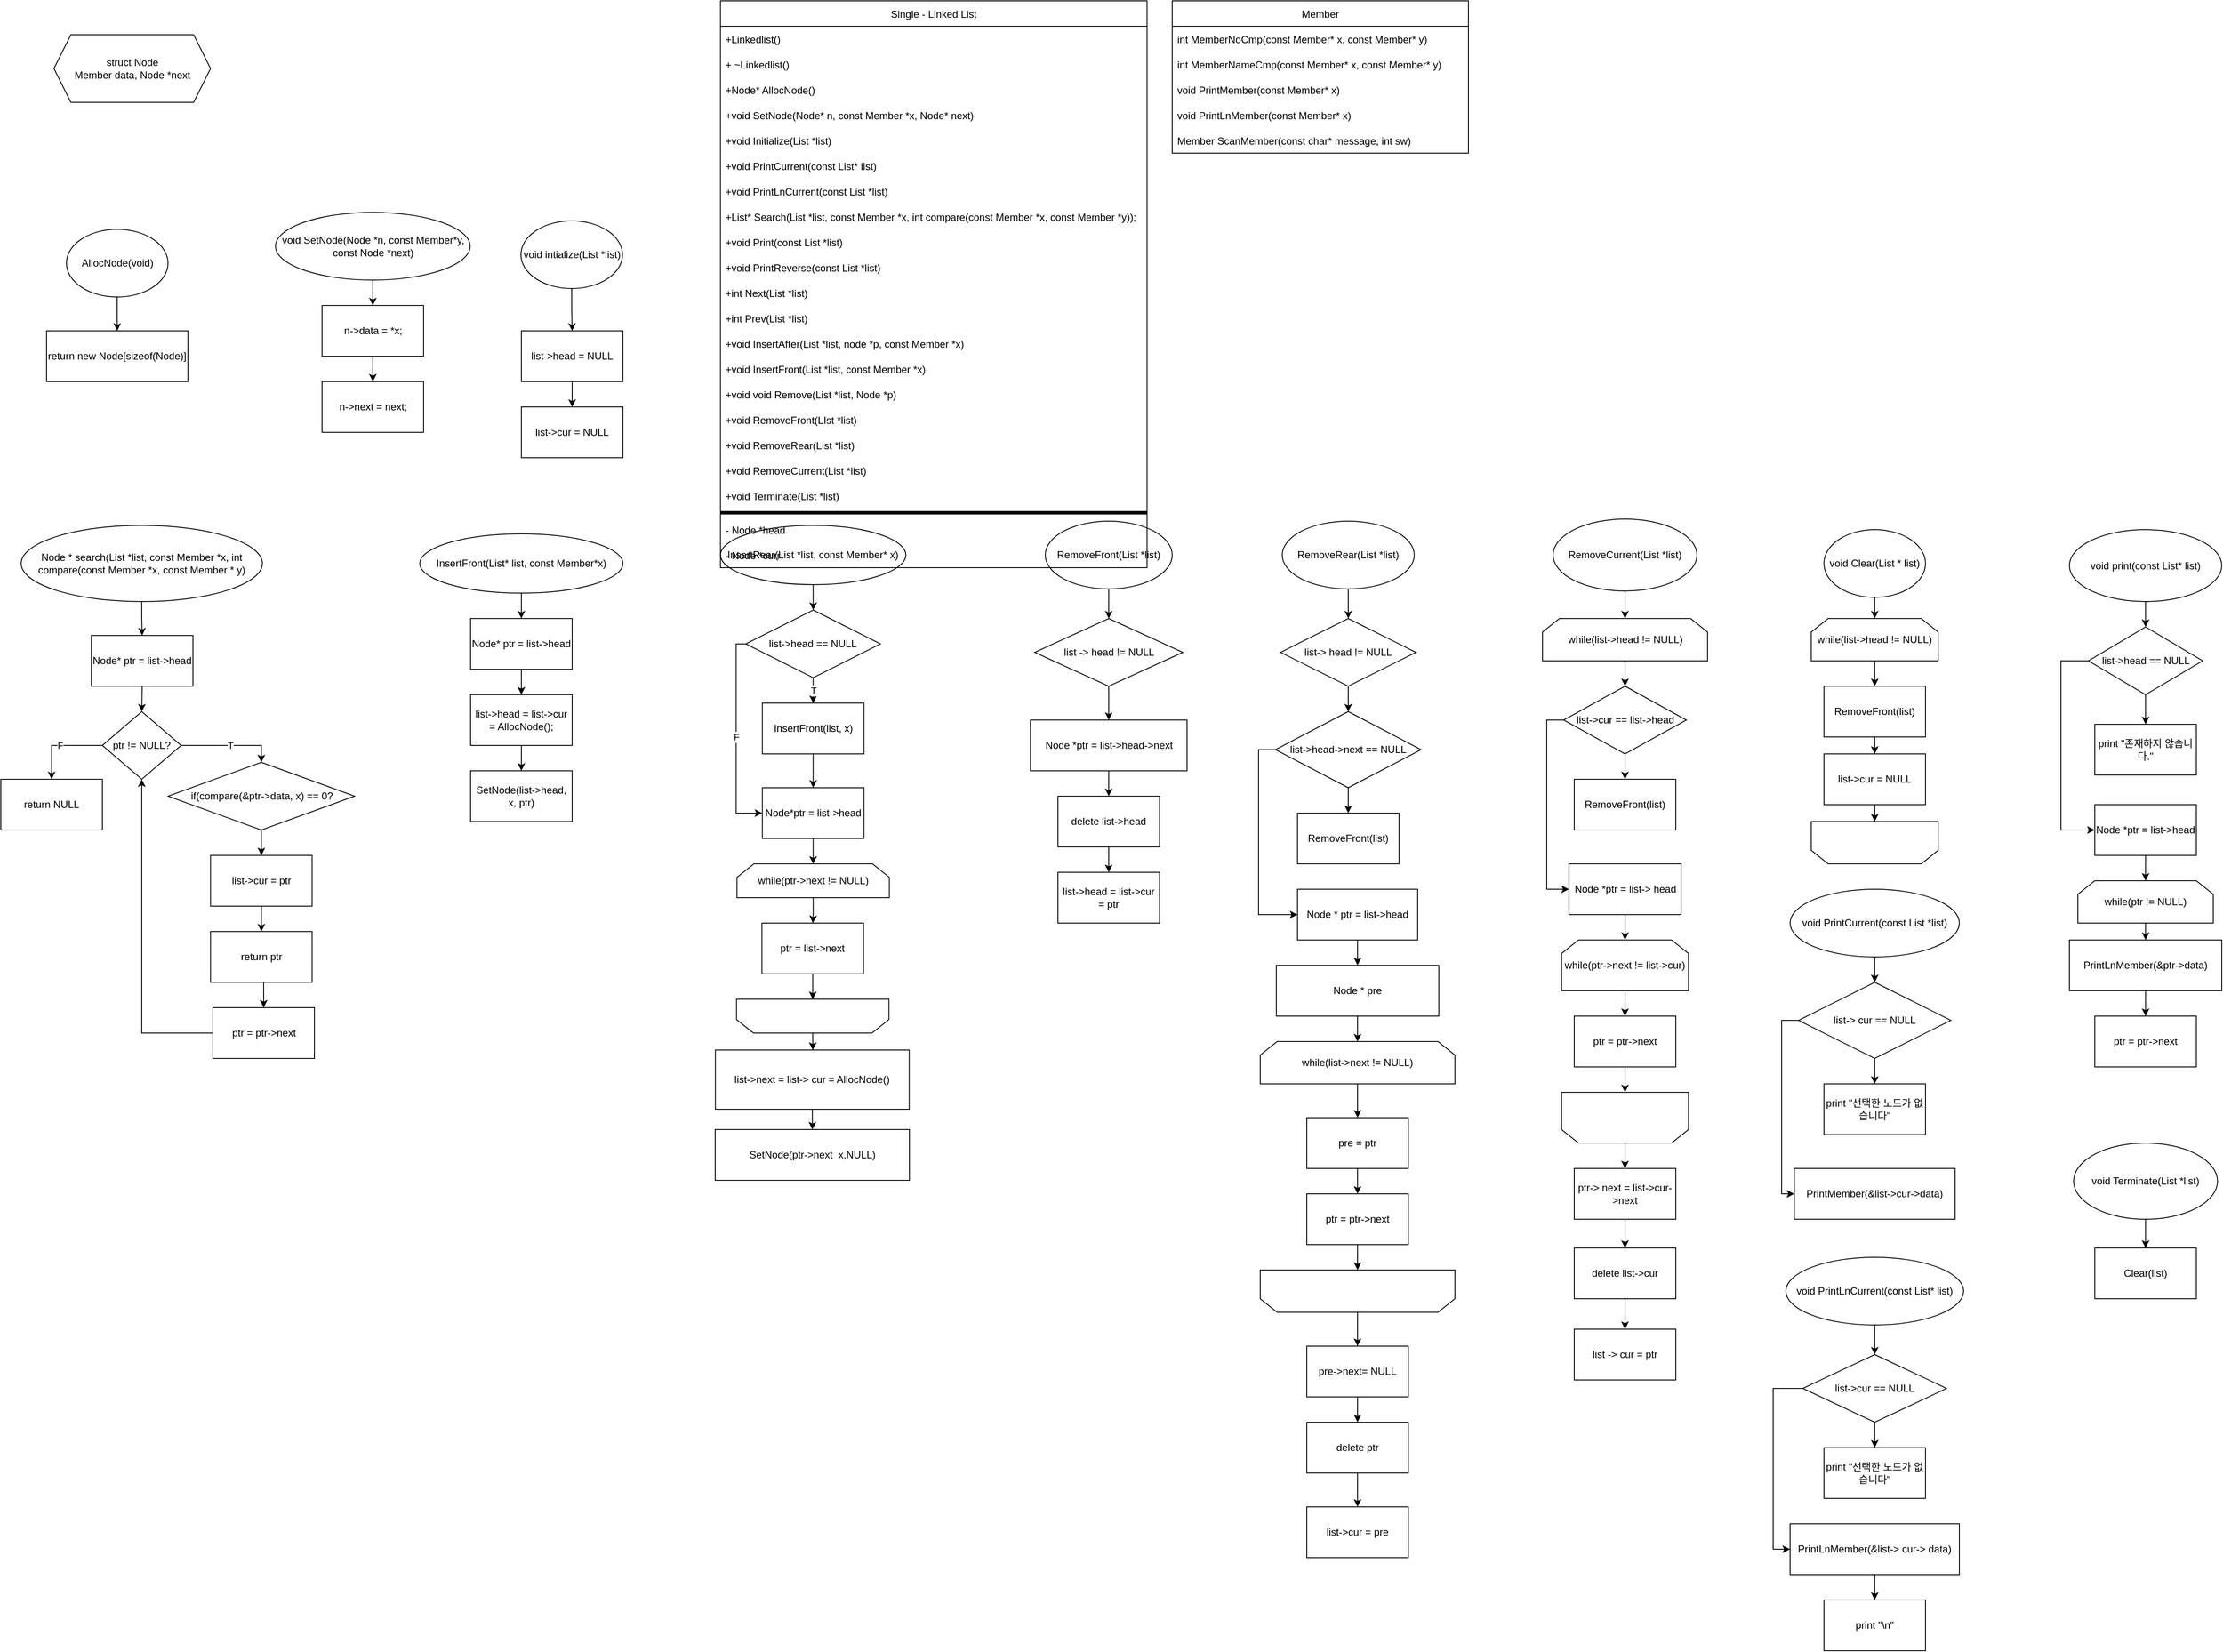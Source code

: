 <mxfile version="20.0.4" type="github">
  <diagram id="bZ1LjByeYP_x8m3-L8uM" name="Page-1">
    <mxGraphModel dx="672" dy="786" grid="1" gridSize="10" guides="1" tooltips="1" connect="1" arrows="1" fold="1" page="1" pageScale="1" pageWidth="827" pageHeight="1169" math="0" shadow="0">
      <root>
        <mxCell id="0" />
        <mxCell id="1" parent="0" />
        <mxCell id="cGqNXlatH1Jgpsp9AMWz-36" value="Member" style="swimlane;fontStyle=0;childLayout=stackLayout;horizontal=1;startSize=30;horizontalStack=0;resizeParent=1;resizeParentMax=0;resizeLast=0;collapsible=1;marginBottom=0;" parent="1" vertex="1">
          <mxGeometry x="1410" y="20" width="350" height="180" as="geometry" />
        </mxCell>
        <mxCell id="cGqNXlatH1Jgpsp9AMWz-37" value="int MemberNoCmp(const Member* x, const Member* y)" style="text;strokeColor=none;fillColor=none;align=left;verticalAlign=middle;spacingLeft=4;spacingRight=4;overflow=hidden;points=[[0,0.5],[1,0.5]];portConstraint=eastwest;rotatable=0;" parent="cGqNXlatH1Jgpsp9AMWz-36" vertex="1">
          <mxGeometry y="30" width="350" height="30" as="geometry" />
        </mxCell>
        <mxCell id="cGqNXlatH1Jgpsp9AMWz-38" value="int MemberNameCmp(const Member* x, const Member* y)" style="text;strokeColor=none;fillColor=none;align=left;verticalAlign=middle;spacingLeft=4;spacingRight=4;overflow=hidden;points=[[0,0.5],[1,0.5]];portConstraint=eastwest;rotatable=0;" parent="cGqNXlatH1Jgpsp9AMWz-36" vertex="1">
          <mxGeometry y="60" width="350" height="30" as="geometry" />
        </mxCell>
        <mxCell id="cGqNXlatH1Jgpsp9AMWz-40" value="void PrintMember(const Member* x)" style="text;strokeColor=none;fillColor=none;align=left;verticalAlign=middle;spacingLeft=4;spacingRight=4;overflow=hidden;points=[[0,0.5],[1,0.5]];portConstraint=eastwest;rotatable=0;" parent="cGqNXlatH1Jgpsp9AMWz-36" vertex="1">
          <mxGeometry y="90" width="350" height="30" as="geometry" />
        </mxCell>
        <mxCell id="cGqNXlatH1Jgpsp9AMWz-39" value="void PrintLnMember(const Member* x)" style="text;strokeColor=none;fillColor=none;align=left;verticalAlign=middle;spacingLeft=4;spacingRight=4;overflow=hidden;points=[[0,0.5],[1,0.5]];portConstraint=eastwest;rotatable=0;" parent="cGqNXlatH1Jgpsp9AMWz-36" vertex="1">
          <mxGeometry y="120" width="350" height="30" as="geometry" />
        </mxCell>
        <mxCell id="cGqNXlatH1Jgpsp9AMWz-41" value="Member ScanMember(const char* message, int sw)" style="text;strokeColor=none;fillColor=none;align=left;verticalAlign=middle;spacingLeft=4;spacingRight=4;overflow=hidden;points=[[0,0.5],[1,0.5]];portConstraint=eastwest;rotatable=0;" parent="cGqNXlatH1Jgpsp9AMWz-36" vertex="1">
          <mxGeometry y="150" width="350" height="30" as="geometry" />
        </mxCell>
        <mxCell id="cGqNXlatH1Jgpsp9AMWz-43" value="struct Node&lt;br&gt;Member data, Node *next" style="shape=hexagon;perimeter=hexagonPerimeter2;whiteSpace=wrap;html=1;fixedSize=1;" parent="1" vertex="1">
          <mxGeometry x="88.75" y="60" width="185" height="80" as="geometry" />
        </mxCell>
        <mxCell id="cGqNXlatH1Jgpsp9AMWz-47" style="edgeStyle=orthogonalEdgeStyle;rounded=0;orthogonalLoop=1;jettySize=auto;html=1;exitX=0.5;exitY=1;exitDx=0;exitDy=0;entryX=0.5;entryY=0;entryDx=0;entryDy=0;" parent="1" source="cGqNXlatH1Jgpsp9AMWz-45" target="cGqNXlatH1Jgpsp9AMWz-46" edge="1">
          <mxGeometry relative="1" as="geometry" />
        </mxCell>
        <mxCell id="cGqNXlatH1Jgpsp9AMWz-45" value="AllocNode(void)&lt;br&gt;" style="ellipse;whiteSpace=wrap;html=1;" parent="1" vertex="1">
          <mxGeometry x="103.5" y="290" width="120" height="80" as="geometry" />
        </mxCell>
        <mxCell id="cGqNXlatH1Jgpsp9AMWz-46" value="return new Node[sizeof(Node)]" style="rounded=0;whiteSpace=wrap;html=1;" parent="1" vertex="1">
          <mxGeometry x="80" y="410" width="167" height="60" as="geometry" />
        </mxCell>
        <mxCell id="cGqNXlatH1Jgpsp9AMWz-50" style="edgeStyle=orthogonalEdgeStyle;rounded=0;orthogonalLoop=1;jettySize=auto;html=1;exitX=0.5;exitY=1;exitDx=0;exitDy=0;entryX=0.5;entryY=0;entryDx=0;entryDy=0;" parent="1" source="cGqNXlatH1Jgpsp9AMWz-48" target="cGqNXlatH1Jgpsp9AMWz-49" edge="1">
          <mxGeometry relative="1" as="geometry" />
        </mxCell>
        <mxCell id="cGqNXlatH1Jgpsp9AMWz-48" value="void SetNode(Node *n, const Member*y, const Node *next)" style="ellipse;whiteSpace=wrap;html=1;" parent="1" vertex="1">
          <mxGeometry x="350.5" y="270" width="230" height="80" as="geometry" />
        </mxCell>
        <mxCell id="cGqNXlatH1Jgpsp9AMWz-52" value="" style="edgeStyle=orthogonalEdgeStyle;rounded=0;orthogonalLoop=1;jettySize=auto;html=1;" parent="1" source="cGqNXlatH1Jgpsp9AMWz-49" target="cGqNXlatH1Jgpsp9AMWz-51" edge="1">
          <mxGeometry relative="1" as="geometry" />
        </mxCell>
        <mxCell id="cGqNXlatH1Jgpsp9AMWz-49" value="n-&amp;gt;data = *x;" style="rounded=0;whiteSpace=wrap;html=1;" parent="1" vertex="1">
          <mxGeometry x="405.5" y="380" width="120" height="60" as="geometry" />
        </mxCell>
        <mxCell id="cGqNXlatH1Jgpsp9AMWz-51" value="n-&amp;gt;next = next;" style="whiteSpace=wrap;html=1;rounded=0;" parent="1" vertex="1">
          <mxGeometry x="405.5" y="470" width="120" height="60" as="geometry" />
        </mxCell>
        <mxCell id="cGqNXlatH1Jgpsp9AMWz-55" value="" style="edgeStyle=orthogonalEdgeStyle;rounded=0;orthogonalLoop=1;jettySize=auto;html=1;" parent="1" source="cGqNXlatH1Jgpsp9AMWz-53" target="cGqNXlatH1Jgpsp9AMWz-54" edge="1">
          <mxGeometry relative="1" as="geometry" />
        </mxCell>
        <mxCell id="cGqNXlatH1Jgpsp9AMWz-53" value="void intialize(List *list)" style="ellipse;whiteSpace=wrap;html=1;" parent="1" vertex="1">
          <mxGeometry x="640.5" y="280" width="120" height="80" as="geometry" />
        </mxCell>
        <mxCell id="cGqNXlatH1Jgpsp9AMWz-57" value="" style="edgeStyle=orthogonalEdgeStyle;rounded=0;orthogonalLoop=1;jettySize=auto;html=1;" parent="1" source="cGqNXlatH1Jgpsp9AMWz-54" target="cGqNXlatH1Jgpsp9AMWz-56" edge="1">
          <mxGeometry relative="1" as="geometry" />
        </mxCell>
        <mxCell id="cGqNXlatH1Jgpsp9AMWz-54" value="list-&amp;gt;head = NULL" style="whiteSpace=wrap;html=1;" parent="1" vertex="1">
          <mxGeometry x="641" y="410" width="120" height="60" as="geometry" />
        </mxCell>
        <mxCell id="cGqNXlatH1Jgpsp9AMWz-56" value="list-&amp;gt;cur = NULL" style="whiteSpace=wrap;html=1;" parent="1" vertex="1">
          <mxGeometry x="641" y="500" width="120" height="60" as="geometry" />
        </mxCell>
        <mxCell id="cGqNXlatH1Jgpsp9AMWz-60" style="edgeStyle=orthogonalEdgeStyle;rounded=0;orthogonalLoop=1;jettySize=auto;html=1;exitX=0.5;exitY=1;exitDx=0;exitDy=0;" parent="1" source="cGqNXlatH1Jgpsp9AMWz-58" target="cGqNXlatH1Jgpsp9AMWz-59" edge="1">
          <mxGeometry relative="1" as="geometry" />
        </mxCell>
        <mxCell id="cGqNXlatH1Jgpsp9AMWz-58" value="Node * search(List *list, const Member *x, int compare(const Member *x, const Member * y)" style="ellipse;whiteSpace=wrap;html=1;" parent="1" vertex="1">
          <mxGeometry x="50" y="640" width="285" height="90" as="geometry" />
        </mxCell>
        <mxCell id="cGqNXlatH1Jgpsp9AMWz-62" style="edgeStyle=orthogonalEdgeStyle;rounded=0;orthogonalLoop=1;jettySize=auto;html=1;exitX=0.5;exitY=1;exitDx=0;exitDy=0;entryX=0.5;entryY=0;entryDx=0;entryDy=0;" parent="1" source="cGqNXlatH1Jgpsp9AMWz-59" target="cGqNXlatH1Jgpsp9AMWz-63" edge="1">
          <mxGeometry relative="1" as="geometry">
            <mxPoint x="193" y="860" as="targetPoint" />
          </mxGeometry>
        </mxCell>
        <mxCell id="cGqNXlatH1Jgpsp9AMWz-59" value="Node* ptr = list-&amp;gt;head" style="rounded=0;whiteSpace=wrap;html=1;" parent="1" vertex="1">
          <mxGeometry x="133" y="770" width="120" height="60" as="geometry" />
        </mxCell>
        <mxCell id="cGqNXlatH1Jgpsp9AMWz-64" value="F" style="edgeStyle=orthogonalEdgeStyle;rounded=0;orthogonalLoop=1;jettySize=auto;html=1;exitX=0;exitY=0.5;exitDx=0;exitDy=0;entryX=0.5;entryY=0;entryDx=0;entryDy=0;" parent="1" source="cGqNXlatH1Jgpsp9AMWz-63" target="cGqNXlatH1Jgpsp9AMWz-65" edge="1">
          <mxGeometry relative="1" as="geometry">
            <mxPoint x="70" y="930" as="targetPoint" />
          </mxGeometry>
        </mxCell>
        <mxCell id="cGqNXlatH1Jgpsp9AMWz-80" value="T" style="edgeStyle=orthogonalEdgeStyle;rounded=0;orthogonalLoop=1;jettySize=auto;html=1;exitX=1;exitY=0.5;exitDx=0;exitDy=0;entryX=0.5;entryY=0;entryDx=0;entryDy=0;" parent="1" source="cGqNXlatH1Jgpsp9AMWz-63" target="cGqNXlatH1Jgpsp9AMWz-68" edge="1">
          <mxGeometry relative="1" as="geometry" />
        </mxCell>
        <mxCell id="cGqNXlatH1Jgpsp9AMWz-63" value="ptr != NULL?" style="rhombus;whiteSpace=wrap;html=1;" parent="1" vertex="1">
          <mxGeometry x="146" y="860" width="93" height="80" as="geometry" />
        </mxCell>
        <mxCell id="cGqNXlatH1Jgpsp9AMWz-65" value="return NULL" style="rounded=0;whiteSpace=wrap;html=1;" parent="1" vertex="1">
          <mxGeometry x="26" y="940" width="120" height="60" as="geometry" />
        </mxCell>
        <mxCell id="cGqNXlatH1Jgpsp9AMWz-72" value="" style="edgeStyle=orthogonalEdgeStyle;rounded=0;orthogonalLoop=1;jettySize=auto;html=1;" parent="1" source="cGqNXlatH1Jgpsp9AMWz-68" target="cGqNXlatH1Jgpsp9AMWz-71" edge="1">
          <mxGeometry relative="1" as="geometry" />
        </mxCell>
        <mxCell id="cGqNXlatH1Jgpsp9AMWz-68" value="if(compare(&amp;amp;ptr-&amp;gt;data, x) == 0?" style="rhombus;whiteSpace=wrap;html=1;" parent="1" vertex="1">
          <mxGeometry x="223.5" y="920" width="220.5" height="80" as="geometry" />
        </mxCell>
        <mxCell id="cGqNXlatH1Jgpsp9AMWz-74" value="" style="edgeStyle=orthogonalEdgeStyle;rounded=0;orthogonalLoop=1;jettySize=auto;html=1;" parent="1" source="cGqNXlatH1Jgpsp9AMWz-71" target="cGqNXlatH1Jgpsp9AMWz-73" edge="1">
          <mxGeometry relative="1" as="geometry" />
        </mxCell>
        <mxCell id="cGqNXlatH1Jgpsp9AMWz-71" value="list-&amp;gt;cur = ptr&lt;br&gt;" style="whiteSpace=wrap;html=1;" parent="1" vertex="1">
          <mxGeometry x="273.75" y="1030" width="120" height="60" as="geometry" />
        </mxCell>
        <mxCell id="cGqNXlatH1Jgpsp9AMWz-76" style="edgeStyle=orthogonalEdgeStyle;rounded=0;orthogonalLoop=1;jettySize=auto;html=1;exitX=0.5;exitY=1;exitDx=0;exitDy=0;entryX=0.5;entryY=0;entryDx=0;entryDy=0;" parent="1" source="cGqNXlatH1Jgpsp9AMWz-73" target="cGqNXlatH1Jgpsp9AMWz-75" edge="1">
          <mxGeometry relative="1" as="geometry" />
        </mxCell>
        <mxCell id="cGqNXlatH1Jgpsp9AMWz-73" value="return ptr" style="whiteSpace=wrap;html=1;" parent="1" vertex="1">
          <mxGeometry x="273.75" y="1120" width="120" height="60" as="geometry" />
        </mxCell>
        <mxCell id="cGqNXlatH1Jgpsp9AMWz-79" style="edgeStyle=orthogonalEdgeStyle;rounded=0;orthogonalLoop=1;jettySize=auto;html=1;exitX=0;exitY=0.5;exitDx=0;exitDy=0;entryX=0.5;entryY=1;entryDx=0;entryDy=0;" parent="1" source="cGqNXlatH1Jgpsp9AMWz-75" target="cGqNXlatH1Jgpsp9AMWz-63" edge="1">
          <mxGeometry relative="1" as="geometry" />
        </mxCell>
        <mxCell id="cGqNXlatH1Jgpsp9AMWz-75" value="ptr = ptr-&amp;gt;next" style="rounded=0;whiteSpace=wrap;html=1;" parent="1" vertex="1">
          <mxGeometry x="276.5" y="1210" width="120" height="60" as="geometry" />
        </mxCell>
        <mxCell id="cGqNXlatH1Jgpsp9AMWz-83" style="edgeStyle=orthogonalEdgeStyle;rounded=0;orthogonalLoop=1;jettySize=auto;html=1;exitX=0.5;exitY=1;exitDx=0;exitDy=0;entryX=0.5;entryY=0;entryDx=0;entryDy=0;" parent="1" source="cGqNXlatH1Jgpsp9AMWz-81" target="cGqNXlatH1Jgpsp9AMWz-82" edge="1">
          <mxGeometry relative="1" as="geometry" />
        </mxCell>
        <mxCell id="cGqNXlatH1Jgpsp9AMWz-81" value="InsertFront(List* list, const Member*x)" style="ellipse;whiteSpace=wrap;html=1;" parent="1" vertex="1">
          <mxGeometry x="521" y="650" width="240" height="70" as="geometry" />
        </mxCell>
        <mxCell id="cGqNXlatH1Jgpsp9AMWz-85" value="" style="edgeStyle=orthogonalEdgeStyle;rounded=0;orthogonalLoop=1;jettySize=auto;html=1;" parent="1" source="cGqNXlatH1Jgpsp9AMWz-82" target="cGqNXlatH1Jgpsp9AMWz-84" edge="1">
          <mxGeometry relative="1" as="geometry" />
        </mxCell>
        <mxCell id="cGqNXlatH1Jgpsp9AMWz-82" value="Node* ptr = list-&amp;gt;head" style="rounded=0;whiteSpace=wrap;html=1;" parent="1" vertex="1">
          <mxGeometry x="581" y="750" width="120" height="60" as="geometry" />
        </mxCell>
        <mxCell id="cGqNXlatH1Jgpsp9AMWz-87" style="edgeStyle=orthogonalEdgeStyle;rounded=0;orthogonalLoop=1;jettySize=auto;html=1;exitX=0.5;exitY=1;exitDx=0;exitDy=0;entryX=0.5;entryY=0;entryDx=0;entryDy=0;" parent="1" source="cGqNXlatH1Jgpsp9AMWz-84" target="cGqNXlatH1Jgpsp9AMWz-86" edge="1">
          <mxGeometry relative="1" as="geometry" />
        </mxCell>
        <mxCell id="cGqNXlatH1Jgpsp9AMWz-84" value="list-&amp;gt;head = list-&amp;gt;cur = AllocNode();" style="whiteSpace=wrap;html=1;rounded=0;" parent="1" vertex="1">
          <mxGeometry x="581" y="840" width="120" height="60" as="geometry" />
        </mxCell>
        <mxCell id="cGqNXlatH1Jgpsp9AMWz-86" value="SetNode(list-&amp;gt;head, x, ptr)" style="rounded=0;whiteSpace=wrap;html=1;" parent="1" vertex="1">
          <mxGeometry x="581" y="930" width="120" height="60" as="geometry" />
        </mxCell>
        <mxCell id="cGqNXlatH1Jgpsp9AMWz-90" style="edgeStyle=orthogonalEdgeStyle;rounded=0;orthogonalLoop=1;jettySize=auto;html=1;exitX=0.5;exitY=1;exitDx=0;exitDy=0;entryX=0.5;entryY=0;entryDx=0;entryDy=0;" parent="1" source="cGqNXlatH1Jgpsp9AMWz-88" target="cGqNXlatH1Jgpsp9AMWz-89" edge="1">
          <mxGeometry relative="1" as="geometry" />
        </mxCell>
        <mxCell id="cGqNXlatH1Jgpsp9AMWz-88" value="InsertRear(List *list, const Member* x)" style="ellipse;whiteSpace=wrap;html=1;" parent="1" vertex="1">
          <mxGeometry x="876.25" y="640" width="219" height="70" as="geometry" />
        </mxCell>
        <mxCell id="cGqNXlatH1Jgpsp9AMWz-92" value="T" style="edgeStyle=orthogonalEdgeStyle;rounded=0;orthogonalLoop=1;jettySize=auto;html=1;exitX=0.5;exitY=1;exitDx=0;exitDy=0;entryX=0.5;entryY=0;entryDx=0;entryDy=0;" parent="1" source="cGqNXlatH1Jgpsp9AMWz-89" target="cGqNXlatH1Jgpsp9AMWz-91" edge="1">
          <mxGeometry relative="1" as="geometry" />
        </mxCell>
        <mxCell id="cGqNXlatH1Jgpsp9AMWz-97" value="F" style="edgeStyle=orthogonalEdgeStyle;rounded=0;orthogonalLoop=1;jettySize=auto;html=1;exitX=0;exitY=0.5;exitDx=0;exitDy=0;entryX=0;entryY=0.5;entryDx=0;entryDy=0;" parent="1" source="cGqNXlatH1Jgpsp9AMWz-89" target="cGqNXlatH1Jgpsp9AMWz-99" edge="1">
          <mxGeometry relative="1" as="geometry">
            <mxPoint x="880.75" y="960" as="targetPoint" />
            <Array as="points">
              <mxPoint x="894.75" y="780" />
              <mxPoint x="894.75" y="980" />
            </Array>
          </mxGeometry>
        </mxCell>
        <mxCell id="cGqNXlatH1Jgpsp9AMWz-89" value="list-&amp;gt;head == NULL" style="rhombus;whiteSpace=wrap;html=1;" parent="1" vertex="1">
          <mxGeometry x="906.25" y="740" width="159" height="80" as="geometry" />
        </mxCell>
        <mxCell id="cGqNXlatH1Jgpsp9AMWz-98" style="edgeStyle=orthogonalEdgeStyle;rounded=0;orthogonalLoop=1;jettySize=auto;html=1;exitX=0.5;exitY=1;exitDx=0;exitDy=0;entryX=0.5;entryY=0;entryDx=0;entryDy=0;" parent="1" source="cGqNXlatH1Jgpsp9AMWz-91" target="cGqNXlatH1Jgpsp9AMWz-99" edge="1">
          <mxGeometry relative="1" as="geometry">
            <mxPoint x="985.75" y="940" as="targetPoint" />
          </mxGeometry>
        </mxCell>
        <mxCell id="cGqNXlatH1Jgpsp9AMWz-91" value="InsertFront(list, x)" style="rounded=0;whiteSpace=wrap;html=1;" parent="1" vertex="1">
          <mxGeometry x="925.75" y="850" width="120" height="60" as="geometry" />
        </mxCell>
        <mxCell id="cGqNXlatH1Jgpsp9AMWz-101" style="edgeStyle=orthogonalEdgeStyle;rounded=0;orthogonalLoop=1;jettySize=auto;html=1;exitX=0.5;exitY=1;exitDx=0;exitDy=0;entryX=0.5;entryY=0;entryDx=0;entryDy=0;" parent="1" source="cGqNXlatH1Jgpsp9AMWz-99" target="cGqNXlatH1Jgpsp9AMWz-100" edge="1">
          <mxGeometry relative="1" as="geometry" />
        </mxCell>
        <mxCell id="cGqNXlatH1Jgpsp9AMWz-99" value="Node*ptr = list-&amp;gt;head" style="rounded=0;whiteSpace=wrap;html=1;" parent="1" vertex="1">
          <mxGeometry x="925.75" y="950" width="120" height="60" as="geometry" />
        </mxCell>
        <mxCell id="cGqNXlatH1Jgpsp9AMWz-103" value="" style="edgeStyle=orthogonalEdgeStyle;rounded=0;orthogonalLoop=1;jettySize=auto;html=1;" parent="1" source="cGqNXlatH1Jgpsp9AMWz-100" target="cGqNXlatH1Jgpsp9AMWz-102" edge="1">
          <mxGeometry relative="1" as="geometry" />
        </mxCell>
        <mxCell id="cGqNXlatH1Jgpsp9AMWz-100" value="while(ptr-&amp;gt;next != NULL)" style="shape=loopLimit;whiteSpace=wrap;html=1;" parent="1" vertex="1">
          <mxGeometry x="895.75" y="1040" width="180" height="40" as="geometry" />
        </mxCell>
        <mxCell id="cGqNXlatH1Jgpsp9AMWz-106" style="edgeStyle=orthogonalEdgeStyle;rounded=0;orthogonalLoop=1;jettySize=auto;html=1;exitX=0.5;exitY=1;exitDx=0;exitDy=0;entryX=0.5;entryY=1;entryDx=0;entryDy=0;" parent="1" source="cGqNXlatH1Jgpsp9AMWz-102" target="cGqNXlatH1Jgpsp9AMWz-105" edge="1">
          <mxGeometry relative="1" as="geometry" />
        </mxCell>
        <mxCell id="cGqNXlatH1Jgpsp9AMWz-102" value="ptr = list-&amp;gt;next" style="whiteSpace=wrap;html=1;" parent="1" vertex="1">
          <mxGeometry x="925.25" y="1110" width="120" height="60" as="geometry" />
        </mxCell>
        <mxCell id="cGqNXlatH1Jgpsp9AMWz-108" value="" style="edgeStyle=orthogonalEdgeStyle;rounded=0;orthogonalLoop=1;jettySize=auto;html=1;" parent="1" source="cGqNXlatH1Jgpsp9AMWz-105" target="cGqNXlatH1Jgpsp9AMWz-107" edge="1">
          <mxGeometry relative="1" as="geometry" />
        </mxCell>
        <mxCell id="cGqNXlatH1Jgpsp9AMWz-105" value="" style="shape=loopLimit;whiteSpace=wrap;html=1;rotation=-180;" parent="1" vertex="1">
          <mxGeometry x="895.25" y="1200" width="180" height="40" as="geometry" />
        </mxCell>
        <mxCell id="cGqNXlatH1Jgpsp9AMWz-110" value="" style="edgeStyle=orthogonalEdgeStyle;rounded=0;orthogonalLoop=1;jettySize=auto;html=1;" parent="1" source="cGqNXlatH1Jgpsp9AMWz-107" target="cGqNXlatH1Jgpsp9AMWz-109" edge="1">
          <mxGeometry relative="1" as="geometry" />
        </mxCell>
        <mxCell id="cGqNXlatH1Jgpsp9AMWz-107" value="list-&amp;gt;next = list-&amp;gt; cur = AllocNode()" style="whiteSpace=wrap;html=1;" parent="1" vertex="1">
          <mxGeometry x="870.25" y="1260" width="229" height="70" as="geometry" />
        </mxCell>
        <mxCell id="cGqNXlatH1Jgpsp9AMWz-109" value="SetNode(ptr-&amp;gt;next&amp;nbsp; x,NULL)" style="whiteSpace=wrap;html=1;" parent="1" vertex="1">
          <mxGeometry x="870" y="1354" width="229.5" height="60" as="geometry" />
        </mxCell>
        <mxCell id="cGqNXlatH1Jgpsp9AMWz-113" style="edgeStyle=orthogonalEdgeStyle;rounded=0;orthogonalLoop=1;jettySize=auto;html=1;exitX=0.5;exitY=1;exitDx=0;exitDy=0;entryX=0.5;entryY=0;entryDx=0;entryDy=0;" parent="1" source="cGqNXlatH1Jgpsp9AMWz-111" target="cGqNXlatH1Jgpsp9AMWz-112" edge="1">
          <mxGeometry relative="1" as="geometry" />
        </mxCell>
        <mxCell id="cGqNXlatH1Jgpsp9AMWz-111" value="RemoveFront(List *list)" style="ellipse;whiteSpace=wrap;html=1;" parent="1" vertex="1">
          <mxGeometry x="1260" y="635" width="150" height="80" as="geometry" />
        </mxCell>
        <mxCell id="cGqNXlatH1Jgpsp9AMWz-115" style="edgeStyle=orthogonalEdgeStyle;rounded=0;orthogonalLoop=1;jettySize=auto;html=1;exitX=0.5;exitY=1;exitDx=0;exitDy=0;entryX=0.5;entryY=0;entryDx=0;entryDy=0;" parent="1" source="cGqNXlatH1Jgpsp9AMWz-112" target="cGqNXlatH1Jgpsp9AMWz-114" edge="1">
          <mxGeometry relative="1" as="geometry" />
        </mxCell>
        <mxCell id="cGqNXlatH1Jgpsp9AMWz-112" value="list -&amp;gt; head != NULL" style="rhombus;whiteSpace=wrap;html=1;" parent="1" vertex="1">
          <mxGeometry x="1247.5" y="750" width="175" height="80" as="geometry" />
        </mxCell>
        <mxCell id="cGqNXlatH1Jgpsp9AMWz-118" style="edgeStyle=orthogonalEdgeStyle;rounded=0;orthogonalLoop=1;jettySize=auto;html=1;exitX=0.5;exitY=1;exitDx=0;exitDy=0;entryX=0.5;entryY=0;entryDx=0;entryDy=0;" parent="1" source="cGqNXlatH1Jgpsp9AMWz-114" target="cGqNXlatH1Jgpsp9AMWz-117" edge="1">
          <mxGeometry relative="1" as="geometry" />
        </mxCell>
        <mxCell id="cGqNXlatH1Jgpsp9AMWz-114" value="Node *ptr = list-&amp;gt;head-&amp;gt;next" style="rounded=0;whiteSpace=wrap;html=1;" parent="1" vertex="1">
          <mxGeometry x="1242.5" y="870" width="185" height="60" as="geometry" />
        </mxCell>
        <mxCell id="cGqNXlatH1Jgpsp9AMWz-120" style="edgeStyle=orthogonalEdgeStyle;rounded=0;orthogonalLoop=1;jettySize=auto;html=1;exitX=0.5;exitY=1;exitDx=0;exitDy=0;entryX=0.5;entryY=0;entryDx=0;entryDy=0;" parent="1" source="cGqNXlatH1Jgpsp9AMWz-117" target="cGqNXlatH1Jgpsp9AMWz-119" edge="1">
          <mxGeometry relative="1" as="geometry" />
        </mxCell>
        <mxCell id="cGqNXlatH1Jgpsp9AMWz-117" value="delete list-&amp;gt;head" style="rounded=0;whiteSpace=wrap;html=1;" parent="1" vertex="1">
          <mxGeometry x="1275" y="960" width="120" height="60" as="geometry" />
        </mxCell>
        <mxCell id="cGqNXlatH1Jgpsp9AMWz-119" value="list-&amp;gt;head = list-&amp;gt;cur = ptr" style="rounded=0;whiteSpace=wrap;html=1;" parent="1" vertex="1">
          <mxGeometry x="1275" y="1050" width="120" height="60" as="geometry" />
        </mxCell>
        <mxCell id="cGqNXlatH1Jgpsp9AMWz-123" style="edgeStyle=orthogonalEdgeStyle;rounded=0;orthogonalLoop=1;jettySize=auto;html=1;exitX=0.5;exitY=1;exitDx=0;exitDy=0;entryX=0.5;entryY=0;entryDx=0;entryDy=0;" parent="1" source="cGqNXlatH1Jgpsp9AMWz-121" target="cGqNXlatH1Jgpsp9AMWz-122" edge="1">
          <mxGeometry relative="1" as="geometry" />
        </mxCell>
        <mxCell id="cGqNXlatH1Jgpsp9AMWz-121" value="RemoveRear(List *list)" style="ellipse;whiteSpace=wrap;html=1;" parent="1" vertex="1">
          <mxGeometry x="1540" y="635" width="156" height="80" as="geometry" />
        </mxCell>
        <mxCell id="cGqNXlatH1Jgpsp9AMWz-125" style="edgeStyle=orthogonalEdgeStyle;rounded=0;orthogonalLoop=1;jettySize=auto;html=1;exitX=0.5;exitY=1;exitDx=0;exitDy=0;entryX=0.5;entryY=0;entryDx=0;entryDy=0;" parent="1" source="cGqNXlatH1Jgpsp9AMWz-122" target="cGqNXlatH1Jgpsp9AMWz-124" edge="1">
          <mxGeometry relative="1" as="geometry" />
        </mxCell>
        <mxCell id="cGqNXlatH1Jgpsp9AMWz-122" value="list-&amp;gt; head != NULL" style="rhombus;whiteSpace=wrap;html=1;" parent="1" vertex="1">
          <mxGeometry x="1538" y="750" width="160" height="80" as="geometry" />
        </mxCell>
        <mxCell id="cGqNXlatH1Jgpsp9AMWz-127" style="edgeStyle=orthogonalEdgeStyle;rounded=0;orthogonalLoop=1;jettySize=auto;html=1;exitX=0.5;exitY=1;exitDx=0;exitDy=0;entryX=0.5;entryY=0;entryDx=0;entryDy=0;" parent="1" source="cGqNXlatH1Jgpsp9AMWz-124" target="cGqNXlatH1Jgpsp9AMWz-126" edge="1">
          <mxGeometry relative="1" as="geometry" />
        </mxCell>
        <mxCell id="cGqNXlatH1Jgpsp9AMWz-130" style="edgeStyle=orthogonalEdgeStyle;rounded=0;orthogonalLoop=1;jettySize=auto;html=1;exitX=0;exitY=0.5;exitDx=0;exitDy=0;entryX=0;entryY=0.5;entryDx=0;entryDy=0;" parent="1" source="cGqNXlatH1Jgpsp9AMWz-124" target="cGqNXlatH1Jgpsp9AMWz-131" edge="1">
          <mxGeometry relative="1" as="geometry">
            <mxPoint x="1510" y="1100" as="targetPoint" />
          </mxGeometry>
        </mxCell>
        <mxCell id="cGqNXlatH1Jgpsp9AMWz-124" value="list-&amp;gt;head-&amp;gt;next == NULL" style="rhombus;whiteSpace=wrap;html=1;" parent="1" vertex="1">
          <mxGeometry x="1532" y="860" width="172" height="90" as="geometry" />
        </mxCell>
        <mxCell id="cGqNXlatH1Jgpsp9AMWz-126" value="RemoveFront(list)" style="rounded=0;whiteSpace=wrap;html=1;" parent="1" vertex="1">
          <mxGeometry x="1558" y="980" width="120" height="60" as="geometry" />
        </mxCell>
        <mxCell id="cGqNXlatH1Jgpsp9AMWz-133" value="" style="edgeStyle=orthogonalEdgeStyle;rounded=0;orthogonalLoop=1;jettySize=auto;html=1;" parent="1" source="cGqNXlatH1Jgpsp9AMWz-131" target="cGqNXlatH1Jgpsp9AMWz-132" edge="1">
          <mxGeometry relative="1" as="geometry" />
        </mxCell>
        <mxCell id="cGqNXlatH1Jgpsp9AMWz-131" value="Node * ptr = list-&amp;gt;head" style="rounded=0;whiteSpace=wrap;html=1;" parent="1" vertex="1">
          <mxGeometry x="1558" y="1070" width="142" height="60" as="geometry" />
        </mxCell>
        <mxCell id="cGqNXlatH1Jgpsp9AMWz-135" style="edgeStyle=orthogonalEdgeStyle;rounded=0;orthogonalLoop=1;jettySize=auto;html=1;exitX=0.5;exitY=1;exitDx=0;exitDy=0;entryX=0.5;entryY=0;entryDx=0;entryDy=0;" parent="1" source="cGqNXlatH1Jgpsp9AMWz-132" target="cGqNXlatH1Jgpsp9AMWz-134" edge="1">
          <mxGeometry relative="1" as="geometry" />
        </mxCell>
        <mxCell id="cGqNXlatH1Jgpsp9AMWz-132" value="Node * pre" style="whiteSpace=wrap;html=1;rounded=0;" parent="1" vertex="1">
          <mxGeometry x="1533" y="1160" width="192" height="60" as="geometry" />
        </mxCell>
        <mxCell id="cGqNXlatH1Jgpsp9AMWz-137" value="" style="edgeStyle=orthogonalEdgeStyle;rounded=0;orthogonalLoop=1;jettySize=auto;html=1;" parent="1" source="cGqNXlatH1Jgpsp9AMWz-134" target="cGqNXlatH1Jgpsp9AMWz-136" edge="1">
          <mxGeometry relative="1" as="geometry" />
        </mxCell>
        <mxCell id="cGqNXlatH1Jgpsp9AMWz-134" value="while(list-&amp;gt;next != NULL)" style="shape=loopLimit;whiteSpace=wrap;html=1;" parent="1" vertex="1">
          <mxGeometry x="1514" y="1250" width="230" height="50" as="geometry" />
        </mxCell>
        <mxCell id="cGqNXlatH1Jgpsp9AMWz-139" value="" style="edgeStyle=orthogonalEdgeStyle;rounded=0;orthogonalLoop=1;jettySize=auto;html=1;" parent="1" source="cGqNXlatH1Jgpsp9AMWz-136" target="cGqNXlatH1Jgpsp9AMWz-138" edge="1">
          <mxGeometry relative="1" as="geometry" />
        </mxCell>
        <mxCell id="cGqNXlatH1Jgpsp9AMWz-136" value="pre = ptr" style="whiteSpace=wrap;html=1;" parent="1" vertex="1">
          <mxGeometry x="1569" y="1340" width="120" height="60" as="geometry" />
        </mxCell>
        <mxCell id="cGqNXlatH1Jgpsp9AMWz-142" style="edgeStyle=orthogonalEdgeStyle;rounded=0;orthogonalLoop=1;jettySize=auto;html=1;exitX=0.5;exitY=1;exitDx=0;exitDy=0;entryX=0.5;entryY=1;entryDx=0;entryDy=0;" parent="1" source="cGqNXlatH1Jgpsp9AMWz-138" target="cGqNXlatH1Jgpsp9AMWz-141" edge="1">
          <mxGeometry relative="1" as="geometry" />
        </mxCell>
        <mxCell id="cGqNXlatH1Jgpsp9AMWz-138" value="ptr = ptr-&amp;gt;next" style="whiteSpace=wrap;html=1;" parent="1" vertex="1">
          <mxGeometry x="1569" y="1430" width="120" height="60" as="geometry" />
        </mxCell>
        <mxCell id="cGqNXlatH1Jgpsp9AMWz-144" value="" style="edgeStyle=orthogonalEdgeStyle;rounded=0;orthogonalLoop=1;jettySize=auto;html=1;" parent="1" source="cGqNXlatH1Jgpsp9AMWz-141" target="cGqNXlatH1Jgpsp9AMWz-143" edge="1">
          <mxGeometry relative="1" as="geometry" />
        </mxCell>
        <mxCell id="cGqNXlatH1Jgpsp9AMWz-141" value="" style="shape=loopLimit;whiteSpace=wrap;html=1;rotation=-180;" parent="1" vertex="1">
          <mxGeometry x="1514" y="1520" width="230" height="50" as="geometry" />
        </mxCell>
        <mxCell id="cGqNXlatH1Jgpsp9AMWz-146" value="" style="edgeStyle=orthogonalEdgeStyle;rounded=0;orthogonalLoop=1;jettySize=auto;html=1;" parent="1" source="cGqNXlatH1Jgpsp9AMWz-143" target="cGqNXlatH1Jgpsp9AMWz-145" edge="1">
          <mxGeometry relative="1" as="geometry" />
        </mxCell>
        <mxCell id="cGqNXlatH1Jgpsp9AMWz-143" value="pre-&amp;gt;next= NULL" style="whiteSpace=wrap;html=1;" parent="1" vertex="1">
          <mxGeometry x="1569" y="1610" width="120" height="60" as="geometry" />
        </mxCell>
        <mxCell id="cGqNXlatH1Jgpsp9AMWz-148" value="" style="edgeStyle=orthogonalEdgeStyle;rounded=0;orthogonalLoop=1;jettySize=auto;html=1;" parent="1" source="cGqNXlatH1Jgpsp9AMWz-145" target="cGqNXlatH1Jgpsp9AMWz-147" edge="1">
          <mxGeometry relative="1" as="geometry" />
        </mxCell>
        <mxCell id="cGqNXlatH1Jgpsp9AMWz-145" value="delete ptr" style="whiteSpace=wrap;html=1;" parent="1" vertex="1">
          <mxGeometry x="1569" y="1700" width="120" height="60" as="geometry" />
        </mxCell>
        <mxCell id="cGqNXlatH1Jgpsp9AMWz-147" value="list-&amp;gt;cur = pre" style="whiteSpace=wrap;html=1;" parent="1" vertex="1">
          <mxGeometry x="1569" y="1800" width="120" height="60" as="geometry" />
        </mxCell>
        <mxCell id="cGqNXlatH1Jgpsp9AMWz-151" style="edgeStyle=orthogonalEdgeStyle;rounded=0;orthogonalLoop=1;jettySize=auto;html=1;exitX=0.5;exitY=1;exitDx=0;exitDy=0;entryX=0.5;entryY=0;entryDx=0;entryDy=0;" parent="1" source="cGqNXlatH1Jgpsp9AMWz-149" target="cGqNXlatH1Jgpsp9AMWz-150" edge="1">
          <mxGeometry relative="1" as="geometry" />
        </mxCell>
        <mxCell id="cGqNXlatH1Jgpsp9AMWz-149" value="RemoveCurrent(List *list)" style="ellipse;whiteSpace=wrap;html=1;" parent="1" vertex="1">
          <mxGeometry x="1860" y="632.5" width="170" height="85" as="geometry" />
        </mxCell>
        <mxCell id="cGqNXlatH1Jgpsp9AMWz-153" style="edgeStyle=orthogonalEdgeStyle;rounded=0;orthogonalLoop=1;jettySize=auto;html=1;exitX=0.5;exitY=1;exitDx=0;exitDy=0;entryX=0.5;entryY=0;entryDx=0;entryDy=0;" parent="1" source="cGqNXlatH1Jgpsp9AMWz-150" target="cGqNXlatH1Jgpsp9AMWz-152" edge="1">
          <mxGeometry relative="1" as="geometry" />
        </mxCell>
        <mxCell id="cGqNXlatH1Jgpsp9AMWz-150" value="while(list-&amp;gt;head != NULL)" style="shape=loopLimit;whiteSpace=wrap;html=1;" parent="1" vertex="1">
          <mxGeometry x="1847.5" y="750" width="195" height="50" as="geometry" />
        </mxCell>
        <mxCell id="cGqNXlatH1Jgpsp9AMWz-155" style="edgeStyle=orthogonalEdgeStyle;rounded=0;orthogonalLoop=1;jettySize=auto;html=1;exitX=0.5;exitY=1;exitDx=0;exitDy=0;entryX=0.5;entryY=0;entryDx=0;entryDy=0;" parent="1" source="cGqNXlatH1Jgpsp9AMWz-152" target="cGqNXlatH1Jgpsp9AMWz-154" edge="1">
          <mxGeometry relative="1" as="geometry" />
        </mxCell>
        <mxCell id="cGqNXlatH1Jgpsp9AMWz-157" style="edgeStyle=orthogonalEdgeStyle;rounded=0;orthogonalLoop=1;jettySize=auto;html=1;exitX=0;exitY=0.5;exitDx=0;exitDy=0;entryX=0;entryY=0.5;entryDx=0;entryDy=0;" parent="1" source="cGqNXlatH1Jgpsp9AMWz-152" target="cGqNXlatH1Jgpsp9AMWz-156" edge="1">
          <mxGeometry relative="1" as="geometry" />
        </mxCell>
        <mxCell id="cGqNXlatH1Jgpsp9AMWz-152" value="list-&amp;gt;cur == list-&amp;gt;head" style="rhombus;whiteSpace=wrap;html=1;" parent="1" vertex="1">
          <mxGeometry x="1872.5" y="830" width="145" height="80" as="geometry" />
        </mxCell>
        <mxCell id="cGqNXlatH1Jgpsp9AMWz-154" value="RemoveFront(list)" style="rounded=0;whiteSpace=wrap;html=1;" parent="1" vertex="1">
          <mxGeometry x="1885" y="940" width="120" height="60" as="geometry" />
        </mxCell>
        <mxCell id="cGqNXlatH1Jgpsp9AMWz-159" value="" style="edgeStyle=orthogonalEdgeStyle;rounded=0;orthogonalLoop=1;jettySize=auto;html=1;" parent="1" source="cGqNXlatH1Jgpsp9AMWz-156" edge="1">
          <mxGeometry relative="1" as="geometry">
            <mxPoint x="1945" y="1130" as="targetPoint" />
          </mxGeometry>
        </mxCell>
        <mxCell id="cGqNXlatH1Jgpsp9AMWz-156" value="Node *ptr = list-&amp;gt; head" style="rounded=0;whiteSpace=wrap;html=1;" parent="1" vertex="1">
          <mxGeometry x="1878.75" y="1040" width="132.5" height="60" as="geometry" />
        </mxCell>
        <mxCell id="cGqNXlatH1Jgpsp9AMWz-162" value="" style="edgeStyle=orthogonalEdgeStyle;rounded=0;orthogonalLoop=1;jettySize=auto;html=1;" parent="1" source="cGqNXlatH1Jgpsp9AMWz-160" target="cGqNXlatH1Jgpsp9AMWz-161" edge="1">
          <mxGeometry relative="1" as="geometry" />
        </mxCell>
        <mxCell id="cGqNXlatH1Jgpsp9AMWz-160" value="while(ptr-&amp;gt;next != list-&amp;gt;cur)" style="shape=loopLimit;whiteSpace=wrap;html=1;" parent="1" vertex="1">
          <mxGeometry x="1870" y="1130" width="150" height="60" as="geometry" />
        </mxCell>
        <mxCell id="cGqNXlatH1Jgpsp9AMWz-170" style="edgeStyle=orthogonalEdgeStyle;rounded=0;orthogonalLoop=1;jettySize=auto;html=1;exitX=0.5;exitY=1;exitDx=0;exitDy=0;entryX=0.5;entryY=1;entryDx=0;entryDy=0;" parent="1" source="cGqNXlatH1Jgpsp9AMWz-161" target="cGqNXlatH1Jgpsp9AMWz-169" edge="1">
          <mxGeometry relative="1" as="geometry" />
        </mxCell>
        <mxCell id="cGqNXlatH1Jgpsp9AMWz-161" value="ptr = ptr-&amp;gt;next" style="whiteSpace=wrap;html=1;" parent="1" vertex="1">
          <mxGeometry x="1885" y="1220" width="120" height="60" as="geometry" />
        </mxCell>
        <mxCell id="cGqNXlatH1Jgpsp9AMWz-166" style="edgeStyle=orthogonalEdgeStyle;rounded=0;orthogonalLoop=1;jettySize=auto;html=1;exitX=0.5;exitY=1;exitDx=0;exitDy=0;entryX=0.5;entryY=0;entryDx=0;entryDy=0;" parent="1" source="cGqNXlatH1Jgpsp9AMWz-163" target="cGqNXlatH1Jgpsp9AMWz-165" edge="1">
          <mxGeometry relative="1" as="geometry" />
        </mxCell>
        <mxCell id="cGqNXlatH1Jgpsp9AMWz-163" value="ptr-&amp;gt; next = list-&amp;gt;cur-&amp;gt;next" style="whiteSpace=wrap;html=1;" parent="1" vertex="1">
          <mxGeometry x="1885" y="1400" width="120" height="60" as="geometry" />
        </mxCell>
        <mxCell id="cGqNXlatH1Jgpsp9AMWz-168" value="" style="edgeStyle=orthogonalEdgeStyle;rounded=0;orthogonalLoop=1;jettySize=auto;html=1;" parent="1" source="cGqNXlatH1Jgpsp9AMWz-165" target="cGqNXlatH1Jgpsp9AMWz-167" edge="1">
          <mxGeometry relative="1" as="geometry" />
        </mxCell>
        <mxCell id="cGqNXlatH1Jgpsp9AMWz-165" value="delete list-&amp;gt;cur" style="rounded=0;whiteSpace=wrap;html=1;" parent="1" vertex="1">
          <mxGeometry x="1885" y="1494" width="120" height="60" as="geometry" />
        </mxCell>
        <mxCell id="cGqNXlatH1Jgpsp9AMWz-167" value="list -&amp;gt; cur = ptr" style="whiteSpace=wrap;html=1;rounded=0;" parent="1" vertex="1">
          <mxGeometry x="1885" y="1590" width="120" height="60" as="geometry" />
        </mxCell>
        <mxCell id="cGqNXlatH1Jgpsp9AMWz-171" style="edgeStyle=orthogonalEdgeStyle;rounded=0;orthogonalLoop=1;jettySize=auto;html=1;exitX=0.5;exitY=0;exitDx=0;exitDy=0;entryX=0.5;entryY=0;entryDx=0;entryDy=0;" parent="1" source="cGqNXlatH1Jgpsp9AMWz-169" target="cGqNXlatH1Jgpsp9AMWz-163" edge="1">
          <mxGeometry relative="1" as="geometry" />
        </mxCell>
        <mxCell id="cGqNXlatH1Jgpsp9AMWz-169" value="" style="shape=loopLimit;whiteSpace=wrap;html=1;rotation=-180;" parent="1" vertex="1">
          <mxGeometry x="1870" y="1310" width="150" height="60" as="geometry" />
        </mxCell>
        <mxCell id="cGqNXlatH1Jgpsp9AMWz-175" style="edgeStyle=orthogonalEdgeStyle;rounded=0;orthogonalLoop=1;jettySize=auto;html=1;exitX=0.5;exitY=1;exitDx=0;exitDy=0;entryX=0.5;entryY=0;entryDx=0;entryDy=0;" parent="1" source="cGqNXlatH1Jgpsp9AMWz-172" target="cGqNXlatH1Jgpsp9AMWz-174" edge="1">
          <mxGeometry relative="1" as="geometry" />
        </mxCell>
        <mxCell id="cGqNXlatH1Jgpsp9AMWz-172" value="void Clear(List * list)" style="ellipse;whiteSpace=wrap;html=1;" parent="1" vertex="1">
          <mxGeometry x="2180" y="645" width="120" height="80" as="geometry" />
        </mxCell>
        <mxCell id="cGqNXlatH1Jgpsp9AMWz-177" value="" style="edgeStyle=orthogonalEdgeStyle;rounded=0;orthogonalLoop=1;jettySize=auto;html=1;" parent="1" source="cGqNXlatH1Jgpsp9AMWz-174" target="cGqNXlatH1Jgpsp9AMWz-176" edge="1">
          <mxGeometry relative="1" as="geometry" />
        </mxCell>
        <mxCell id="cGqNXlatH1Jgpsp9AMWz-174" value="while(list-&amp;gt;head != NULL)" style="shape=loopLimit;whiteSpace=wrap;html=1;" parent="1" vertex="1">
          <mxGeometry x="2165" y="750" width="150" height="50" as="geometry" />
        </mxCell>
        <mxCell id="cGqNXlatH1Jgpsp9AMWz-179" value="" style="edgeStyle=orthogonalEdgeStyle;rounded=0;orthogonalLoop=1;jettySize=auto;html=1;" parent="1" source="cGqNXlatH1Jgpsp9AMWz-176" target="cGqNXlatH1Jgpsp9AMWz-178" edge="1">
          <mxGeometry relative="1" as="geometry" />
        </mxCell>
        <mxCell id="cGqNXlatH1Jgpsp9AMWz-176" value="RemoveFront(list)" style="whiteSpace=wrap;html=1;" parent="1" vertex="1">
          <mxGeometry x="2180" y="830" width="120" height="60" as="geometry" />
        </mxCell>
        <mxCell id="cGqNXlatH1Jgpsp9AMWz-204" style="edgeStyle=orthogonalEdgeStyle;rounded=0;orthogonalLoop=1;jettySize=auto;html=1;exitX=0.5;exitY=1;exitDx=0;exitDy=0;entryX=0.5;entryY=1;entryDx=0;entryDy=0;" parent="1" source="cGqNXlatH1Jgpsp9AMWz-178" target="cGqNXlatH1Jgpsp9AMWz-203" edge="1">
          <mxGeometry relative="1" as="geometry" />
        </mxCell>
        <mxCell id="cGqNXlatH1Jgpsp9AMWz-178" value="list-&amp;gt;cur = NULL" style="whiteSpace=wrap;html=1;" parent="1" vertex="1">
          <mxGeometry x="2180" y="910" width="120" height="60" as="geometry" />
        </mxCell>
        <mxCell id="cGqNXlatH1Jgpsp9AMWz-183" style="edgeStyle=orthogonalEdgeStyle;rounded=0;orthogonalLoop=1;jettySize=auto;html=1;exitX=0.5;exitY=1;exitDx=0;exitDy=0;entryX=0.5;entryY=0;entryDx=0;entryDy=0;" parent="1" source="cGqNXlatH1Jgpsp9AMWz-180" target="cGqNXlatH1Jgpsp9AMWz-182" edge="1">
          <mxGeometry relative="1" as="geometry" />
        </mxCell>
        <mxCell id="cGqNXlatH1Jgpsp9AMWz-180" value="void PrintCurrent(const List *list)" style="ellipse;whiteSpace=wrap;html=1;" parent="1" vertex="1">
          <mxGeometry x="2140" y="1070" width="200" height="80" as="geometry" />
        </mxCell>
        <mxCell id="cGqNXlatH1Jgpsp9AMWz-185" style="edgeStyle=orthogonalEdgeStyle;rounded=0;orthogonalLoop=1;jettySize=auto;html=1;exitX=0.5;exitY=1;exitDx=0;exitDy=0;entryX=0.5;entryY=0;entryDx=0;entryDy=0;" parent="1" source="cGqNXlatH1Jgpsp9AMWz-182" target="cGqNXlatH1Jgpsp9AMWz-184" edge="1">
          <mxGeometry relative="1" as="geometry" />
        </mxCell>
        <mxCell id="cGqNXlatH1Jgpsp9AMWz-189" style="edgeStyle=orthogonalEdgeStyle;rounded=0;orthogonalLoop=1;jettySize=auto;html=1;exitX=0;exitY=0.5;exitDx=0;exitDy=0;entryX=0;entryY=0.5;entryDx=0;entryDy=0;" parent="1" source="cGqNXlatH1Jgpsp9AMWz-182" target="cGqNXlatH1Jgpsp9AMWz-186" edge="1">
          <mxGeometry relative="1" as="geometry" />
        </mxCell>
        <mxCell id="cGqNXlatH1Jgpsp9AMWz-182" value="list-&amp;gt; cur == NULL" style="rhombus;whiteSpace=wrap;html=1;" parent="1" vertex="1">
          <mxGeometry x="2150" y="1180" width="180" height="90" as="geometry" />
        </mxCell>
        <mxCell id="cGqNXlatH1Jgpsp9AMWz-184" value="print &quot;선택한 노드가 없습니다&quot;" style="rounded=0;whiteSpace=wrap;html=1;" parent="1" vertex="1">
          <mxGeometry x="2180" y="1300" width="120" height="60" as="geometry" />
        </mxCell>
        <mxCell id="cGqNXlatH1Jgpsp9AMWz-186" value="PrintMember(&amp;amp;list-&amp;gt;cur-&amp;gt;data)" style="whiteSpace=wrap;html=1;rounded=0;" parent="1" vertex="1">
          <mxGeometry x="2145" y="1400" width="190" height="60" as="geometry" />
        </mxCell>
        <mxCell id="cGqNXlatH1Jgpsp9AMWz-192" style="edgeStyle=orthogonalEdgeStyle;rounded=0;orthogonalLoop=1;jettySize=auto;html=1;exitX=0.5;exitY=1;exitDx=0;exitDy=0;entryX=0.5;entryY=0;entryDx=0;entryDy=0;" parent="1" source="cGqNXlatH1Jgpsp9AMWz-190" target="cGqNXlatH1Jgpsp9AMWz-191" edge="1">
          <mxGeometry relative="1" as="geometry" />
        </mxCell>
        <mxCell id="cGqNXlatH1Jgpsp9AMWz-190" value="void PrintLnCurrent(const List* list)" style="ellipse;whiteSpace=wrap;html=1;" parent="1" vertex="1">
          <mxGeometry x="2135" y="1505" width="210" height="80" as="geometry" />
        </mxCell>
        <mxCell id="cGqNXlatH1Jgpsp9AMWz-194" value="" style="edgeStyle=orthogonalEdgeStyle;rounded=0;orthogonalLoop=1;jettySize=auto;html=1;" parent="1" source="cGqNXlatH1Jgpsp9AMWz-191" target="cGqNXlatH1Jgpsp9AMWz-193" edge="1">
          <mxGeometry relative="1" as="geometry" />
        </mxCell>
        <mxCell id="cGqNXlatH1Jgpsp9AMWz-196" style="edgeStyle=orthogonalEdgeStyle;rounded=0;orthogonalLoop=1;jettySize=auto;html=1;exitX=0;exitY=0.5;exitDx=0;exitDy=0;entryX=0;entryY=0.5;entryDx=0;entryDy=0;" parent="1" source="cGqNXlatH1Jgpsp9AMWz-191" target="cGqNXlatH1Jgpsp9AMWz-195" edge="1">
          <mxGeometry relative="1" as="geometry">
            <Array as="points">
              <mxPoint x="2120" y="1660" />
              <mxPoint x="2120" y="1850" />
            </Array>
          </mxGeometry>
        </mxCell>
        <mxCell id="cGqNXlatH1Jgpsp9AMWz-191" value="list-&amp;gt;cur == NULL" style="rhombus;whiteSpace=wrap;html=1;" parent="1" vertex="1">
          <mxGeometry x="2155" y="1620" width="170" height="80" as="geometry" />
        </mxCell>
        <mxCell id="cGqNXlatH1Jgpsp9AMWz-193" value="print &quot;선택한 노드가 없습니다&quot;" style="whiteSpace=wrap;html=1;" parent="1" vertex="1">
          <mxGeometry x="2180" y="1730" width="120" height="60" as="geometry" />
        </mxCell>
        <mxCell id="cGqNXlatH1Jgpsp9AMWz-198" value="" style="edgeStyle=orthogonalEdgeStyle;rounded=0;orthogonalLoop=1;jettySize=auto;html=1;" parent="1" source="cGqNXlatH1Jgpsp9AMWz-195" target="cGqNXlatH1Jgpsp9AMWz-197" edge="1">
          <mxGeometry relative="1" as="geometry" />
        </mxCell>
        <mxCell id="cGqNXlatH1Jgpsp9AMWz-195" value="PrintLnMember(&amp;amp;list-&amp;gt; cur-&amp;gt; data)" style="rounded=0;whiteSpace=wrap;html=1;" parent="1" vertex="1">
          <mxGeometry x="2140" y="1820" width="200" height="60" as="geometry" />
        </mxCell>
        <mxCell id="cGqNXlatH1Jgpsp9AMWz-197" value="print &quot;\n&quot;" style="whiteSpace=wrap;html=1;rounded=0;" parent="1" vertex="1">
          <mxGeometry x="2180" y="1910" width="120" height="60" as="geometry" />
        </mxCell>
        <mxCell id="cGqNXlatH1Jgpsp9AMWz-201" value="" style="edgeStyle=orthogonalEdgeStyle;rounded=0;orthogonalLoop=1;jettySize=auto;html=1;entryX=0.5;entryY=0;entryDx=0;entryDy=0;" parent="1" source="cGqNXlatH1Jgpsp9AMWz-199" target="cGqNXlatH1Jgpsp9AMWz-202" edge="1">
          <mxGeometry relative="1" as="geometry">
            <mxPoint x="2560" y="770" as="targetPoint" />
          </mxGeometry>
        </mxCell>
        <mxCell id="cGqNXlatH1Jgpsp9AMWz-199" value="void print(const List* list)" style="ellipse;whiteSpace=wrap;html=1;" parent="1" vertex="1">
          <mxGeometry x="2470" y="645" width="180" height="85" as="geometry" />
        </mxCell>
        <mxCell id="cGqNXlatH1Jgpsp9AMWz-206" style="edgeStyle=orthogonalEdgeStyle;rounded=0;orthogonalLoop=1;jettySize=auto;html=1;exitX=0.5;exitY=1;exitDx=0;exitDy=0;entryX=0.5;entryY=0;entryDx=0;entryDy=0;" parent="1" source="cGqNXlatH1Jgpsp9AMWz-202" target="cGqNXlatH1Jgpsp9AMWz-205" edge="1">
          <mxGeometry relative="1" as="geometry" />
        </mxCell>
        <mxCell id="cGqNXlatH1Jgpsp9AMWz-207" style="edgeStyle=orthogonalEdgeStyle;rounded=0;orthogonalLoop=1;jettySize=auto;html=1;exitX=0;exitY=0.5;exitDx=0;exitDy=0;entryX=0;entryY=0.5;entryDx=0;entryDy=0;" parent="1" source="cGqNXlatH1Jgpsp9AMWz-202" target="cGqNXlatH1Jgpsp9AMWz-208" edge="1">
          <mxGeometry relative="1" as="geometry">
            <mxPoint x="2450" y="1020" as="targetPoint" />
            <Array as="points">
              <mxPoint x="2460" y="800" />
              <mxPoint x="2460" y="1000" />
            </Array>
          </mxGeometry>
        </mxCell>
        <mxCell id="cGqNXlatH1Jgpsp9AMWz-202" value="list-&amp;gt;head == NULL" style="rhombus;whiteSpace=wrap;html=1;" parent="1" vertex="1">
          <mxGeometry x="2492.5" y="760" width="135" height="80" as="geometry" />
        </mxCell>
        <mxCell id="cGqNXlatH1Jgpsp9AMWz-203" value="" style="shape=loopLimit;whiteSpace=wrap;html=1;rotation=-180;" parent="1" vertex="1">
          <mxGeometry x="2165" y="990" width="150" height="50" as="geometry" />
        </mxCell>
        <mxCell id="cGqNXlatH1Jgpsp9AMWz-205" value="print &quot;존재하지 않습니다.&quot;" style="rounded=0;whiteSpace=wrap;html=1;" parent="1" vertex="1">
          <mxGeometry x="2500" y="875" width="120" height="60" as="geometry" />
        </mxCell>
        <mxCell id="cGqNXlatH1Jgpsp9AMWz-210" style="edgeStyle=orthogonalEdgeStyle;rounded=0;orthogonalLoop=1;jettySize=auto;html=1;exitX=0.5;exitY=1;exitDx=0;exitDy=0;entryX=0.5;entryY=0;entryDx=0;entryDy=0;" parent="1" source="cGqNXlatH1Jgpsp9AMWz-208" target="cGqNXlatH1Jgpsp9AMWz-209" edge="1">
          <mxGeometry relative="1" as="geometry" />
        </mxCell>
        <mxCell id="cGqNXlatH1Jgpsp9AMWz-208" value="Node *ptr = list-&amp;gt;head" style="rounded=0;whiteSpace=wrap;html=1;" parent="1" vertex="1">
          <mxGeometry x="2500" y="970" width="120" height="60" as="geometry" />
        </mxCell>
        <mxCell id="cGqNXlatH1Jgpsp9AMWz-212" style="edgeStyle=orthogonalEdgeStyle;rounded=0;orthogonalLoop=1;jettySize=auto;html=1;exitX=0.5;exitY=1;exitDx=0;exitDy=0;entryX=0.5;entryY=0;entryDx=0;entryDy=0;" parent="1" source="cGqNXlatH1Jgpsp9AMWz-209" target="cGqNXlatH1Jgpsp9AMWz-211" edge="1">
          <mxGeometry relative="1" as="geometry" />
        </mxCell>
        <mxCell id="cGqNXlatH1Jgpsp9AMWz-209" value="while(ptr != NULL)" style="shape=loopLimit;whiteSpace=wrap;html=1;" parent="1" vertex="1">
          <mxGeometry x="2480" y="1060" width="160" height="50" as="geometry" />
        </mxCell>
        <mxCell id="cGqNXlatH1Jgpsp9AMWz-214" value="" style="edgeStyle=orthogonalEdgeStyle;rounded=0;orthogonalLoop=1;jettySize=auto;html=1;" parent="1" source="cGqNXlatH1Jgpsp9AMWz-211" target="cGqNXlatH1Jgpsp9AMWz-213" edge="1">
          <mxGeometry relative="1" as="geometry" />
        </mxCell>
        <mxCell id="cGqNXlatH1Jgpsp9AMWz-211" value="PrintLnMember(&amp;amp;ptr-&amp;gt;data)" style="rounded=0;whiteSpace=wrap;html=1;" parent="1" vertex="1">
          <mxGeometry x="2470" y="1130" width="180" height="60" as="geometry" />
        </mxCell>
        <mxCell id="cGqNXlatH1Jgpsp9AMWz-213" value="ptr = ptr-&amp;gt;next" style="whiteSpace=wrap;html=1;rounded=0;" parent="1" vertex="1">
          <mxGeometry x="2500" y="1220" width="120" height="60" as="geometry" />
        </mxCell>
        <mxCell id="cGqNXlatH1Jgpsp9AMWz-217" style="edgeStyle=orthogonalEdgeStyle;rounded=0;orthogonalLoop=1;jettySize=auto;html=1;exitX=0.5;exitY=1;exitDx=0;exitDy=0;entryX=0.5;entryY=0;entryDx=0;entryDy=0;" parent="1" source="cGqNXlatH1Jgpsp9AMWz-215" target="cGqNXlatH1Jgpsp9AMWz-216" edge="1">
          <mxGeometry relative="1" as="geometry" />
        </mxCell>
        <mxCell id="cGqNXlatH1Jgpsp9AMWz-215" value="void Terminate(List *list)" style="ellipse;whiteSpace=wrap;html=1;" parent="1" vertex="1">
          <mxGeometry x="2475" y="1370" width="170" height="90" as="geometry" />
        </mxCell>
        <mxCell id="cGqNXlatH1Jgpsp9AMWz-216" value="Clear(list)" style="rounded=0;whiteSpace=wrap;html=1;" parent="1" vertex="1">
          <mxGeometry x="2500" y="1494" width="120" height="60" as="geometry" />
        </mxCell>
        <mxCell id="Yq-zb6qzpZOfIhsXFob9-1" value="Single - Linked List" style="swimlane;fontStyle=0;childLayout=stackLayout;horizontal=1;startSize=30;horizontalStack=0;resizeParent=1;resizeParentMax=0;resizeLast=0;collapsible=1;marginBottom=0;" vertex="1" parent="1">
          <mxGeometry x="876.25" y="20" width="504" height="670" as="geometry" />
        </mxCell>
        <mxCell id="Yq-zb6qzpZOfIhsXFob9-20" value="+Linkedlist()" style="text;strokeColor=none;fillColor=none;align=left;verticalAlign=middle;spacingLeft=4;spacingRight=4;overflow=hidden;points=[[0,0.5],[1,0.5]];portConstraint=eastwest;rotatable=0;" vertex="1" parent="Yq-zb6qzpZOfIhsXFob9-1">
          <mxGeometry y="30" width="504" height="30" as="geometry" />
        </mxCell>
        <mxCell id="Yq-zb6qzpZOfIhsXFob9-21" value="+ ~Linkedlist()" style="text;strokeColor=none;fillColor=none;align=left;verticalAlign=middle;spacingLeft=4;spacingRight=4;overflow=hidden;points=[[0,0.5],[1,0.5]];portConstraint=eastwest;rotatable=0;" vertex="1" parent="Yq-zb6qzpZOfIhsXFob9-1">
          <mxGeometry y="60" width="504" height="30" as="geometry" />
        </mxCell>
        <mxCell id="Yq-zb6qzpZOfIhsXFob9-22" value="+Node* AllocNode()" style="text;strokeColor=none;fillColor=none;align=left;verticalAlign=middle;spacingLeft=4;spacingRight=4;overflow=hidden;points=[[0,0.5],[1,0.5]];portConstraint=eastwest;rotatable=0;" vertex="1" parent="Yq-zb6qzpZOfIhsXFob9-1">
          <mxGeometry y="90" width="504" height="30" as="geometry" />
        </mxCell>
        <mxCell id="Yq-zb6qzpZOfIhsXFob9-23" value="+void SetNode(Node* n, const Member *x, Node* next)" style="text;strokeColor=none;fillColor=none;align=left;verticalAlign=middle;spacingLeft=4;spacingRight=4;overflow=hidden;points=[[0,0.5],[1,0.5]];portConstraint=eastwest;rotatable=0;" vertex="1" parent="Yq-zb6qzpZOfIhsXFob9-1">
          <mxGeometry y="120" width="504" height="30" as="geometry" />
        </mxCell>
        <mxCell id="Yq-zb6qzpZOfIhsXFob9-2" value="+void Initialize(List *list)" style="text;strokeColor=none;fillColor=none;align=left;verticalAlign=middle;spacingLeft=4;spacingRight=4;overflow=hidden;points=[[0,0.5],[1,0.5]];portConstraint=eastwest;rotatable=0;" vertex="1" parent="Yq-zb6qzpZOfIhsXFob9-1">
          <mxGeometry y="150" width="504" height="30" as="geometry" />
        </mxCell>
        <mxCell id="Yq-zb6qzpZOfIhsXFob9-3" value="+void PrintCurrent(const List* list)" style="text;strokeColor=none;fillColor=none;align=left;verticalAlign=middle;spacingLeft=4;spacingRight=4;overflow=hidden;points=[[0,0.5],[1,0.5]];portConstraint=eastwest;rotatable=0;" vertex="1" parent="Yq-zb6qzpZOfIhsXFob9-1">
          <mxGeometry y="180" width="504" height="30" as="geometry" />
        </mxCell>
        <mxCell id="Yq-zb6qzpZOfIhsXFob9-4" value="+void PrintLnCurrent(const List *list)" style="text;strokeColor=none;fillColor=none;align=left;verticalAlign=middle;spacingLeft=4;spacingRight=4;overflow=hidden;points=[[0,0.5],[1,0.5]];portConstraint=eastwest;rotatable=0;" vertex="1" parent="Yq-zb6qzpZOfIhsXFob9-1">
          <mxGeometry y="210" width="504" height="30" as="geometry" />
        </mxCell>
        <mxCell id="Yq-zb6qzpZOfIhsXFob9-5" value="+List* Search(List *list, const Member *x, int compare(const Member *x, const Member *y));" style="text;strokeColor=none;fillColor=none;align=left;verticalAlign=middle;spacingLeft=4;spacingRight=4;overflow=hidden;points=[[0,0.5],[1,0.5]];portConstraint=eastwest;rotatable=0;" vertex="1" parent="Yq-zb6qzpZOfIhsXFob9-1">
          <mxGeometry y="240" width="504" height="30" as="geometry" />
        </mxCell>
        <mxCell id="Yq-zb6qzpZOfIhsXFob9-6" value="+void Print(const List *list)" style="text;strokeColor=none;fillColor=none;align=left;verticalAlign=middle;spacingLeft=4;spacingRight=4;overflow=hidden;points=[[0,0.5],[1,0.5]];portConstraint=eastwest;rotatable=0;" vertex="1" parent="Yq-zb6qzpZOfIhsXFob9-1">
          <mxGeometry y="270" width="504" height="30" as="geometry" />
        </mxCell>
        <mxCell id="Yq-zb6qzpZOfIhsXFob9-7" value="+void PrintReverse(const List *list)" style="text;strokeColor=none;fillColor=none;align=left;verticalAlign=middle;spacingLeft=4;spacingRight=4;overflow=hidden;points=[[0,0.5],[1,0.5]];portConstraint=eastwest;rotatable=0;" vertex="1" parent="Yq-zb6qzpZOfIhsXFob9-1">
          <mxGeometry y="300" width="504" height="30" as="geometry" />
        </mxCell>
        <mxCell id="Yq-zb6qzpZOfIhsXFob9-8" value="+int Next(List *list)" style="text;strokeColor=none;fillColor=none;align=left;verticalAlign=middle;spacingLeft=4;spacingRight=4;overflow=hidden;points=[[0,0.5],[1,0.5]];portConstraint=eastwest;rotatable=0;" vertex="1" parent="Yq-zb6qzpZOfIhsXFob9-1">
          <mxGeometry y="330" width="504" height="30" as="geometry" />
        </mxCell>
        <mxCell id="Yq-zb6qzpZOfIhsXFob9-9" value="+int Prev(List *list)" style="text;strokeColor=none;fillColor=none;align=left;verticalAlign=middle;spacingLeft=4;spacingRight=4;overflow=hidden;points=[[0,0.5],[1,0.5]];portConstraint=eastwest;rotatable=0;" vertex="1" parent="Yq-zb6qzpZOfIhsXFob9-1">
          <mxGeometry y="360" width="504" height="30" as="geometry" />
        </mxCell>
        <mxCell id="Yq-zb6qzpZOfIhsXFob9-10" value="+void InsertAfter(List *list, node *p, const Member *x)" style="text;strokeColor=none;fillColor=none;align=left;verticalAlign=middle;spacingLeft=4;spacingRight=4;overflow=hidden;points=[[0,0.5],[1,0.5]];portConstraint=eastwest;rotatable=0;" vertex="1" parent="Yq-zb6qzpZOfIhsXFob9-1">
          <mxGeometry y="390" width="504" height="30" as="geometry" />
        </mxCell>
        <mxCell id="Yq-zb6qzpZOfIhsXFob9-11" value="+void InsertFront(List *list, const Member *x)" style="text;strokeColor=none;fillColor=none;align=left;verticalAlign=middle;spacingLeft=4;spacingRight=4;overflow=hidden;points=[[0,0.5],[1,0.5]];portConstraint=eastwest;rotatable=0;" vertex="1" parent="Yq-zb6qzpZOfIhsXFob9-1">
          <mxGeometry y="420" width="504" height="30" as="geometry" />
        </mxCell>
        <mxCell id="Yq-zb6qzpZOfIhsXFob9-12" value="+void void Remove(List *list, Node *p)" style="text;strokeColor=none;fillColor=none;align=left;verticalAlign=middle;spacingLeft=4;spacingRight=4;overflow=hidden;points=[[0,0.5],[1,0.5]];portConstraint=eastwest;rotatable=0;" vertex="1" parent="Yq-zb6qzpZOfIhsXFob9-1">
          <mxGeometry y="450" width="504" height="30" as="geometry" />
        </mxCell>
        <mxCell id="Yq-zb6qzpZOfIhsXFob9-13" value="+void RemoveFront(LIst *list)" style="text;strokeColor=none;fillColor=none;align=left;verticalAlign=middle;spacingLeft=4;spacingRight=4;overflow=hidden;points=[[0,0.5],[1,0.5]];portConstraint=eastwest;rotatable=0;" vertex="1" parent="Yq-zb6qzpZOfIhsXFob9-1">
          <mxGeometry y="480" width="504" height="30" as="geometry" />
        </mxCell>
        <mxCell id="Yq-zb6qzpZOfIhsXFob9-14" value="+void RemoveRear(List *list)" style="text;strokeColor=none;fillColor=none;align=left;verticalAlign=middle;spacingLeft=4;spacingRight=4;overflow=hidden;points=[[0,0.5],[1,0.5]];portConstraint=eastwest;rotatable=0;" vertex="1" parent="Yq-zb6qzpZOfIhsXFob9-1">
          <mxGeometry y="510" width="504" height="30" as="geometry" />
        </mxCell>
        <mxCell id="Yq-zb6qzpZOfIhsXFob9-15" value="+void RemoveCurrent(List *list)" style="text;strokeColor=none;fillColor=none;align=left;verticalAlign=middle;spacingLeft=4;spacingRight=4;overflow=hidden;points=[[0,0.5],[1,0.5]];portConstraint=eastwest;rotatable=0;" vertex="1" parent="Yq-zb6qzpZOfIhsXFob9-1">
          <mxGeometry y="540" width="504" height="30" as="geometry" />
        </mxCell>
        <mxCell id="Yq-zb6qzpZOfIhsXFob9-16" value="+void Terminate(List *list)" style="text;strokeColor=none;fillColor=none;align=left;verticalAlign=middle;spacingLeft=4;spacingRight=4;overflow=hidden;points=[[0,0.5],[1,0.5]];portConstraint=eastwest;rotatable=0;" vertex="1" parent="Yq-zb6qzpZOfIhsXFob9-1">
          <mxGeometry y="570" width="504" height="30" as="geometry" />
        </mxCell>
        <mxCell id="Yq-zb6qzpZOfIhsXFob9-17" value="" style="line;strokeWidth=4;html=1;perimeter=backbonePerimeter;points=[];outlineConnect=0;" vertex="1" parent="Yq-zb6qzpZOfIhsXFob9-1">
          <mxGeometry y="600" width="504" height="10" as="geometry" />
        </mxCell>
        <mxCell id="Yq-zb6qzpZOfIhsXFob9-18" value="- Node *head" style="text;strokeColor=none;fillColor=none;align=left;verticalAlign=middle;spacingLeft=4;spacingRight=4;overflow=hidden;points=[[0,0.5],[1,0.5]];portConstraint=eastwest;rotatable=0;" vertex="1" parent="Yq-zb6qzpZOfIhsXFob9-1">
          <mxGeometry y="610" width="504" height="30" as="geometry" />
        </mxCell>
        <mxCell id="Yq-zb6qzpZOfIhsXFob9-19" value="- Node *curr" style="text;strokeColor=none;fillColor=none;align=left;verticalAlign=middle;spacingLeft=4;spacingRight=4;overflow=hidden;points=[[0,0.5],[1,0.5]];portConstraint=eastwest;rotatable=0;" vertex="1" parent="Yq-zb6qzpZOfIhsXFob9-1">
          <mxGeometry y="640" width="504" height="30" as="geometry" />
        </mxCell>
      </root>
    </mxGraphModel>
  </diagram>
</mxfile>
